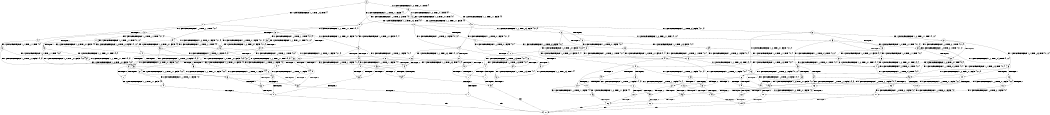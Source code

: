 digraph BCG {
size = "7, 10.5";
center = TRUE;
node [shape = circle];
0 [peripheries = 2];
0 -> 1 [label = "EX !1 !ATOMIC_EXCH_BRANCH (1, +1, TRUE, +0, 3, TRUE) !{}"];
0 -> 2 [label = "EX !2 !ATOMIC_EXCH_BRANCH (1, +1, TRUE, +1, 1, FALSE) !{}"];
0 -> 3 [label = "EX !0 !ATOMIC_EXCH_BRANCH (1, +0, TRUE, +0, 1, TRUE) !{}"];
1 -> 4 [label = "TERMINATE !1"];
1 -> 5 [label = "EX !2 !ATOMIC_EXCH_BRANCH (1, +1, TRUE, +1, 1, TRUE) !{0, 1}"];
1 -> 6 [label = "EX !0 !ATOMIC_EXCH_BRANCH (1, +0, TRUE, +0, 1, FALSE) !{0, 1}"];
2 -> 7 [label = "TERMINATE !2"];
2 -> 8 [label = "EX !1 !ATOMIC_EXCH_BRANCH (1, +1, TRUE, +0, 3, FALSE) !{0, 1, 2}"];
2 -> 9 [label = "EX !0 !ATOMIC_EXCH_BRANCH (1, +0, TRUE, +0, 1, FALSE) !{0, 1, 2}"];
3 -> 10 [label = "EX !1 !ATOMIC_EXCH_BRANCH (1, +1, TRUE, +0, 3, TRUE) !{0}"];
3 -> 11 [label = "EX !2 !ATOMIC_EXCH_BRANCH (1, +1, TRUE, +1, 1, FALSE) !{0}"];
3 -> 12 [label = "EX !0 !ATOMIC_EXCH_BRANCH (1, +0, TRUE, +0, 1, TRUE) !{0}"];
4 -> 13 [label = "EX !2 !ATOMIC_EXCH_BRANCH (1, +1, TRUE, +1, 1, TRUE) !{0}"];
4 -> 14 [label = "EX !0 !ATOMIC_EXCH_BRANCH (1, +0, TRUE, +0, 1, FALSE) !{0}"];
5 -> 15 [label = "TERMINATE !1"];
5 -> 16 [label = "EX !0 !ATOMIC_EXCH_BRANCH (1, +0, TRUE, +0, 1, FALSE) !{0, 1, 2}"];
5 -> 17 [label = "EX !2 !ATOMIC_EXCH_BRANCH (1, +1, TRUE, +1, 1, TRUE) !{0, 1, 2}"];
6 -> 18 [label = "TERMINATE !1"];
6 -> 19 [label = "TERMINATE !0"];
6 -> 20 [label = "EX !2 !ATOMIC_EXCH_BRANCH (1, +1, TRUE, +1, 1, FALSE) !{0, 1}"];
7 -> 21 [label = "EX !1 !ATOMIC_EXCH_BRANCH (1, +1, TRUE, +0, 3, FALSE) !{0, 1}"];
7 -> 22 [label = "EX !0 !ATOMIC_EXCH_BRANCH (1, +0, TRUE, +0, 1, FALSE) !{0, 1}"];
8 -> 23 [label = "TERMINATE !2"];
8 -> 24 [label = "EX !0 !ATOMIC_EXCH_BRANCH (1, +0, TRUE, +0, 1, FALSE) !{0, 1, 2}"];
8 -> 25 [label = "EX !1 !ATOMIC_EXCH_BRANCH (1, +0, TRUE, +1, 1, TRUE) !{0, 1, 2}"];
9 -> 26 [label = "TERMINATE !2"];
9 -> 27 [label = "TERMINATE !0"];
9 -> 28 [label = "EX !1 !ATOMIC_EXCH_BRANCH (1, +1, TRUE, +0, 3, TRUE) !{0, 1, 2}"];
10 -> 29 [label = "TERMINATE !1"];
10 -> 30 [label = "EX !2 !ATOMIC_EXCH_BRANCH (1, +1, TRUE, +1, 1, TRUE) !{0, 1}"];
10 -> 6 [label = "EX !0 !ATOMIC_EXCH_BRANCH (1, +0, TRUE, +0, 1, FALSE) !{0, 1}"];
11 -> 31 [label = "TERMINATE !2"];
11 -> 32 [label = "EX !1 !ATOMIC_EXCH_BRANCH (1, +1, TRUE, +0, 3, FALSE) !{0, 1, 2}"];
11 -> 9 [label = "EX !0 !ATOMIC_EXCH_BRANCH (1, +0, TRUE, +0, 1, FALSE) !{0, 1, 2}"];
12 -> 10 [label = "EX !1 !ATOMIC_EXCH_BRANCH (1, +1, TRUE, +0, 3, TRUE) !{0}"];
12 -> 11 [label = "EX !2 !ATOMIC_EXCH_BRANCH (1, +1, TRUE, +1, 1, FALSE) !{0}"];
12 -> 12 [label = "EX !0 !ATOMIC_EXCH_BRANCH (1, +0, TRUE, +0, 1, TRUE) !{0}"];
13 -> 33 [label = "EX !0 !ATOMIC_EXCH_BRANCH (1, +0, TRUE, +0, 1, FALSE) !{0, 2}"];
13 -> 34 [label = "EX !2 !ATOMIC_EXCH_BRANCH (1, +1, TRUE, +1, 1, TRUE) !{0, 2}"];
14 -> 35 [label = "TERMINATE !0"];
14 -> 36 [label = "EX !2 !ATOMIC_EXCH_BRANCH (1, +1, TRUE, +1, 1, FALSE) !{0}"];
15 -> 33 [label = "EX !0 !ATOMIC_EXCH_BRANCH (1, +0, TRUE, +0, 1, FALSE) !{0, 2}"];
15 -> 34 [label = "EX !2 !ATOMIC_EXCH_BRANCH (1, +1, TRUE, +1, 1, TRUE) !{0, 2}"];
16 -> 37 [label = "TERMINATE !1"];
16 -> 38 [label = "TERMINATE !0"];
16 -> 28 [label = "EX !2 !ATOMIC_EXCH_BRANCH (1, +1, TRUE, +1, 1, FALSE) !{0, 1, 2}"];
17 -> 15 [label = "TERMINATE !1"];
17 -> 16 [label = "EX !0 !ATOMIC_EXCH_BRANCH (1, +0, TRUE, +0, 1, FALSE) !{0, 1, 2}"];
17 -> 17 [label = "EX !2 !ATOMIC_EXCH_BRANCH (1, +1, TRUE, +1, 1, TRUE) !{0, 1, 2}"];
18 -> 35 [label = "TERMINATE !0"];
18 -> 36 [label = "EX !2 !ATOMIC_EXCH_BRANCH (1, +1, TRUE, +1, 1, FALSE) !{0}"];
19 -> 39 [label = "TERMINATE !1"];
19 -> 40 [label = "EX !2 !ATOMIC_EXCH_BRANCH (1, +1, TRUE, +1, 1, FALSE) !{1}"];
20 -> 41 [label = "TERMINATE !1"];
20 -> 42 [label = "TERMINATE !2"];
20 -> 43 [label = "TERMINATE !0"];
21 -> 44 [label = "EX !0 !ATOMIC_EXCH_BRANCH (1, +0, TRUE, +0, 1, FALSE) !{0, 1}"];
21 -> 45 [label = "EX !1 !ATOMIC_EXCH_BRANCH (1, +0, TRUE, +1, 1, TRUE) !{0, 1}"];
22 -> 46 [label = "TERMINATE !0"];
22 -> 47 [label = "EX !1 !ATOMIC_EXCH_BRANCH (1, +1, TRUE, +0, 3, TRUE) !{0, 1}"];
23 -> 44 [label = "EX !0 !ATOMIC_EXCH_BRANCH (1, +0, TRUE, +0, 1, FALSE) !{0, 1}"];
23 -> 45 [label = "EX !1 !ATOMIC_EXCH_BRANCH (1, +0, TRUE, +1, 1, TRUE) !{0, 1}"];
24 -> 48 [label = "TERMINATE !2"];
24 -> 49 [label = "TERMINATE !0"];
24 -> 50 [label = "EX !1 !ATOMIC_EXCH_BRANCH (1, +0, TRUE, +1, 1, FALSE) !{0, 1, 2}"];
25 -> 51 [label = "TERMINATE !2"];
25 -> 52 [label = "EX !0 !ATOMIC_EXCH_BRANCH (1, +0, TRUE, +0, 1, TRUE) !{0, 1, 2}"];
25 -> 53 [label = "EX !1 !ATOMIC_EXCH_BRANCH (1, +1, TRUE, +0, 3, TRUE) !{0, 1, 2}"];
26 -> 46 [label = "TERMINATE !0"];
26 -> 47 [label = "EX !1 !ATOMIC_EXCH_BRANCH (1, +1, TRUE, +0, 3, TRUE) !{0, 1}"];
27 -> 54 [label = "TERMINATE !2"];
27 -> 55 [label = "EX !1 !ATOMIC_EXCH_BRANCH (1, +1, TRUE, +0, 3, TRUE) !{1, 2}"];
28 -> 41 [label = "TERMINATE !1"];
28 -> 42 [label = "TERMINATE !2"];
28 -> 43 [label = "TERMINATE !0"];
29 -> 56 [label = "EX !2 !ATOMIC_EXCH_BRANCH (1, +1, TRUE, +1, 1, TRUE) !{0}"];
29 -> 14 [label = "EX !0 !ATOMIC_EXCH_BRANCH (1, +0, TRUE, +0, 1, FALSE) !{0}"];
30 -> 57 [label = "TERMINATE !1"];
30 -> 58 [label = "EX !2 !ATOMIC_EXCH_BRANCH (1, +1, TRUE, +1, 1, TRUE) !{0, 1, 2}"];
30 -> 16 [label = "EX !0 !ATOMIC_EXCH_BRANCH (1, +0, TRUE, +0, 1, FALSE) !{0, 1, 2}"];
31 -> 59 [label = "EX !1 !ATOMIC_EXCH_BRANCH (1, +1, TRUE, +0, 3, FALSE) !{0, 1}"];
31 -> 22 [label = "EX !0 !ATOMIC_EXCH_BRANCH (1, +0, TRUE, +0, 1, FALSE) !{0, 1}"];
32 -> 60 [label = "TERMINATE !2"];
32 -> 61 [label = "EX !1 !ATOMIC_EXCH_BRANCH (1, +0, TRUE, +1, 1, TRUE) !{0, 1, 2}"];
32 -> 24 [label = "EX !0 !ATOMIC_EXCH_BRANCH (1, +0, TRUE, +0, 1, FALSE) !{0, 1, 2}"];
33 -> 62 [label = "TERMINATE !0"];
33 -> 63 [label = "EX !2 !ATOMIC_EXCH_BRANCH (1, +1, TRUE, +1, 1, FALSE) !{0, 2}"];
34 -> 33 [label = "EX !0 !ATOMIC_EXCH_BRANCH (1, +0, TRUE, +0, 1, FALSE) !{0, 2}"];
34 -> 34 [label = "EX !2 !ATOMIC_EXCH_BRANCH (1, +1, TRUE, +1, 1, TRUE) !{0, 2}"];
35 -> 64 [label = "EX !2 !ATOMIC_EXCH_BRANCH (1, +1, TRUE, +1, 1, FALSE) !{}"];
36 -> 65 [label = "TERMINATE !2"];
36 -> 66 [label = "TERMINATE !0"];
37 -> 62 [label = "TERMINATE !0"];
37 -> 63 [label = "EX !2 !ATOMIC_EXCH_BRANCH (1, +1, TRUE, +1, 1, FALSE) !{0, 2}"];
38 -> 67 [label = "TERMINATE !1"];
38 -> 55 [label = "EX !2 !ATOMIC_EXCH_BRANCH (1, +1, TRUE, +1, 1, FALSE) !{1, 2}"];
39 -> 64 [label = "EX !2 !ATOMIC_EXCH_BRANCH (1, +1, TRUE, +1, 1, FALSE) !{}"];
40 -> 68 [label = "TERMINATE !1"];
40 -> 69 [label = "TERMINATE !2"];
41 -> 65 [label = "TERMINATE !2"];
41 -> 66 [label = "TERMINATE !0"];
42 -> 70 [label = "TERMINATE !1"];
42 -> 71 [label = "TERMINATE !0"];
43 -> 68 [label = "TERMINATE !1"];
43 -> 69 [label = "TERMINATE !2"];
44 -> 72 [label = "TERMINATE !0"];
44 -> 73 [label = "EX !1 !ATOMIC_EXCH_BRANCH (1, +0, TRUE, +1, 1, FALSE) !{0, 1}"];
45 -> 74 [label = "EX !0 !ATOMIC_EXCH_BRANCH (1, +0, TRUE, +0, 1, TRUE) !{0, 1}"];
45 -> 75 [label = "EX !1 !ATOMIC_EXCH_BRANCH (1, +1, TRUE, +0, 3, TRUE) !{0, 1}"];
46 -> 76 [label = "EX !1 !ATOMIC_EXCH_BRANCH (1, +1, TRUE, +0, 3, TRUE) !{1}"];
47 -> 70 [label = "TERMINATE !1"];
47 -> 71 [label = "TERMINATE !0"];
48 -> 72 [label = "TERMINATE !0"];
48 -> 73 [label = "EX !1 !ATOMIC_EXCH_BRANCH (1, +0, TRUE, +1, 1, FALSE) !{0, 1}"];
49 -> 77 [label = "TERMINATE !2"];
49 -> 78 [label = "EX !1 !ATOMIC_EXCH_BRANCH (1, +0, TRUE, +1, 1, FALSE) !{1, 2}"];
50 -> 79 [label = "TERMINATE !1"];
50 -> 80 [label = "TERMINATE !2"];
50 -> 81 [label = "TERMINATE !0"];
51 -> 74 [label = "EX !0 !ATOMIC_EXCH_BRANCH (1, +0, TRUE, +0, 1, TRUE) !{0, 1}"];
51 -> 75 [label = "EX !1 !ATOMIC_EXCH_BRANCH (1, +1, TRUE, +0, 3, TRUE) !{0, 1}"];
52 -> 82 [label = "TERMINATE !2"];
52 -> 83 [label = "EX !1 !ATOMIC_EXCH_BRANCH (1, +1, TRUE, +0, 3, TRUE) !{0, 1, 2}"];
52 -> 52 [label = "EX !0 !ATOMIC_EXCH_BRANCH (1, +0, TRUE, +0, 1, TRUE) !{0, 1, 2}"];
53 -> 84 [label = "TERMINATE !1"];
53 -> 85 [label = "TERMINATE !2"];
53 -> 86 [label = "EX !0 !ATOMIC_EXCH_BRANCH (1, +0, TRUE, +0, 1, FALSE) !{0, 1, 2}"];
54 -> 76 [label = "EX !1 !ATOMIC_EXCH_BRANCH (1, +1, TRUE, +0, 3, TRUE) !{1}"];
55 -> 68 [label = "TERMINATE !1"];
55 -> 69 [label = "TERMINATE !2"];
56 -> 87 [label = "EX !2 !ATOMIC_EXCH_BRANCH (1, +1, TRUE, +1, 1, TRUE) !{0, 2}"];
56 -> 33 [label = "EX !0 !ATOMIC_EXCH_BRANCH (1, +0, TRUE, +0, 1, FALSE) !{0, 2}"];
57 -> 87 [label = "EX !2 !ATOMIC_EXCH_BRANCH (1, +1, TRUE, +1, 1, TRUE) !{0, 2}"];
57 -> 33 [label = "EX !0 !ATOMIC_EXCH_BRANCH (1, +0, TRUE, +0, 1, FALSE) !{0, 2}"];
58 -> 57 [label = "TERMINATE !1"];
58 -> 58 [label = "EX !2 !ATOMIC_EXCH_BRANCH (1, +1, TRUE, +1, 1, TRUE) !{0, 1, 2}"];
58 -> 16 [label = "EX !0 !ATOMIC_EXCH_BRANCH (1, +0, TRUE, +0, 1, FALSE) !{0, 1, 2}"];
59 -> 88 [label = "EX !1 !ATOMIC_EXCH_BRANCH (1, +0, TRUE, +1, 1, TRUE) !{0, 1}"];
59 -> 44 [label = "EX !0 !ATOMIC_EXCH_BRANCH (1, +0, TRUE, +0, 1, FALSE) !{0, 1}"];
60 -> 88 [label = "EX !1 !ATOMIC_EXCH_BRANCH (1, +0, TRUE, +1, 1, TRUE) !{0, 1}"];
60 -> 44 [label = "EX !0 !ATOMIC_EXCH_BRANCH (1, +0, TRUE, +0, 1, FALSE) !{0, 1}"];
61 -> 82 [label = "TERMINATE !2"];
61 -> 83 [label = "EX !1 !ATOMIC_EXCH_BRANCH (1, +1, TRUE, +0, 3, TRUE) !{0, 1, 2}"];
61 -> 52 [label = "EX !0 !ATOMIC_EXCH_BRANCH (1, +0, TRUE, +0, 1, TRUE) !{0, 1, 2}"];
62 -> 89 [label = "EX !2 !ATOMIC_EXCH_BRANCH (1, +1, TRUE, +1, 1, FALSE) !{2}"];
63 -> 65 [label = "TERMINATE !2"];
63 -> 66 [label = "TERMINATE !0"];
64 -> 90 [label = "TERMINATE !2"];
65 -> 91 [label = "TERMINATE !0"];
66 -> 90 [label = "TERMINATE !2"];
67 -> 89 [label = "EX !2 !ATOMIC_EXCH_BRANCH (1, +1, TRUE, +1, 1, FALSE) !{2}"];
68 -> 90 [label = "TERMINATE !2"];
69 -> 92 [label = "TERMINATE !1"];
70 -> 91 [label = "TERMINATE !0"];
71 -> 92 [label = "TERMINATE !1"];
72 -> 93 [label = "EX !1 !ATOMIC_EXCH_BRANCH (1, +0, TRUE, +1, 1, FALSE) !{1}"];
73 -> 94 [label = "TERMINATE !1"];
73 -> 95 [label = "TERMINATE !0"];
74 -> 96 [label = "EX !1 !ATOMIC_EXCH_BRANCH (1, +1, TRUE, +0, 3, TRUE) !{0, 1}"];
74 -> 74 [label = "EX !0 !ATOMIC_EXCH_BRANCH (1, +0, TRUE, +0, 1, TRUE) !{0, 1}"];
75 -> 97 [label = "TERMINATE !1"];
75 -> 98 [label = "EX !0 !ATOMIC_EXCH_BRANCH (1, +0, TRUE, +0, 1, FALSE) !{0, 1}"];
76 -> 92 [label = "TERMINATE !1"];
77 -> 93 [label = "EX !1 !ATOMIC_EXCH_BRANCH (1, +0, TRUE, +1, 1, FALSE) !{1}"];
78 -> 99 [label = "TERMINATE !1"];
78 -> 100 [label = "TERMINATE !2"];
79 -> 101 [label = "TERMINATE !2"];
79 -> 102 [label = "TERMINATE !0"];
80 -> 94 [label = "TERMINATE !1"];
80 -> 95 [label = "TERMINATE !0"];
81 -> 99 [label = "TERMINATE !1"];
81 -> 100 [label = "TERMINATE !2"];
82 -> 96 [label = "EX !1 !ATOMIC_EXCH_BRANCH (1, +1, TRUE, +0, 3, TRUE) !{0, 1}"];
82 -> 74 [label = "EX !0 !ATOMIC_EXCH_BRANCH (1, +0, TRUE, +0, 1, TRUE) !{0, 1}"];
83 -> 103 [label = "TERMINATE !1"];
83 -> 104 [label = "TERMINATE !2"];
83 -> 86 [label = "EX !0 !ATOMIC_EXCH_BRANCH (1, +0, TRUE, +0, 1, FALSE) !{0, 1, 2}"];
84 -> 105 [label = "TERMINATE !2"];
84 -> 106 [label = "EX !0 !ATOMIC_EXCH_BRANCH (1, +0, TRUE, +0, 1, FALSE) !{0, 2}"];
85 -> 97 [label = "TERMINATE !1"];
85 -> 98 [label = "EX !0 !ATOMIC_EXCH_BRANCH (1, +0, TRUE, +0, 1, FALSE) !{0, 1}"];
86 -> 79 [label = "TERMINATE !1"];
86 -> 80 [label = "TERMINATE !2"];
86 -> 81 [label = "TERMINATE !0"];
87 -> 87 [label = "EX !2 !ATOMIC_EXCH_BRANCH (1, +1, TRUE, +1, 1, TRUE) !{0, 2}"];
87 -> 33 [label = "EX !0 !ATOMIC_EXCH_BRANCH (1, +0, TRUE, +0, 1, FALSE) !{0, 2}"];
88 -> 96 [label = "EX !1 !ATOMIC_EXCH_BRANCH (1, +1, TRUE, +0, 3, TRUE) !{0, 1}"];
88 -> 74 [label = "EX !0 !ATOMIC_EXCH_BRANCH (1, +0, TRUE, +0, 1, TRUE) !{0, 1}"];
89 -> 90 [label = "TERMINATE !2"];
90 -> 107 [label = "exit"];
91 -> 107 [label = "exit"];
92 -> 107 [label = "exit"];
93 -> 108 [label = "TERMINATE !1"];
94 -> 109 [label = "TERMINATE !0"];
95 -> 108 [label = "TERMINATE !1"];
96 -> 110 [label = "TERMINATE !1"];
96 -> 98 [label = "EX !0 !ATOMIC_EXCH_BRANCH (1, +0, TRUE, +0, 1, FALSE) !{0, 1}"];
97 -> 111 [label = "EX !0 !ATOMIC_EXCH_BRANCH (1, +0, TRUE, +0, 1, FALSE) !{0}"];
98 -> 94 [label = "TERMINATE !1"];
98 -> 95 [label = "TERMINATE !0"];
99 -> 112 [label = "TERMINATE !2"];
100 -> 108 [label = "TERMINATE !1"];
101 -> 109 [label = "TERMINATE !0"];
102 -> 112 [label = "TERMINATE !2"];
103 -> 113 [label = "TERMINATE !2"];
103 -> 106 [label = "EX !0 !ATOMIC_EXCH_BRANCH (1, +0, TRUE, +0, 1, FALSE) !{0, 2}"];
104 -> 110 [label = "TERMINATE !1"];
104 -> 98 [label = "EX !0 !ATOMIC_EXCH_BRANCH (1, +0, TRUE, +0, 1, FALSE) !{0, 1}"];
105 -> 111 [label = "EX !0 !ATOMIC_EXCH_BRANCH (1, +0, TRUE, +0, 1, FALSE) !{0}"];
106 -> 101 [label = "TERMINATE !2"];
106 -> 102 [label = "TERMINATE !0"];
108 -> 107 [label = "exit"];
109 -> 107 [label = "exit"];
110 -> 111 [label = "EX !0 !ATOMIC_EXCH_BRANCH (1, +0, TRUE, +0, 1, FALSE) !{0}"];
111 -> 109 [label = "TERMINATE !0"];
112 -> 107 [label = "exit"];
113 -> 111 [label = "EX !0 !ATOMIC_EXCH_BRANCH (1, +0, TRUE, +0, 1, FALSE) !{0}"];
}
